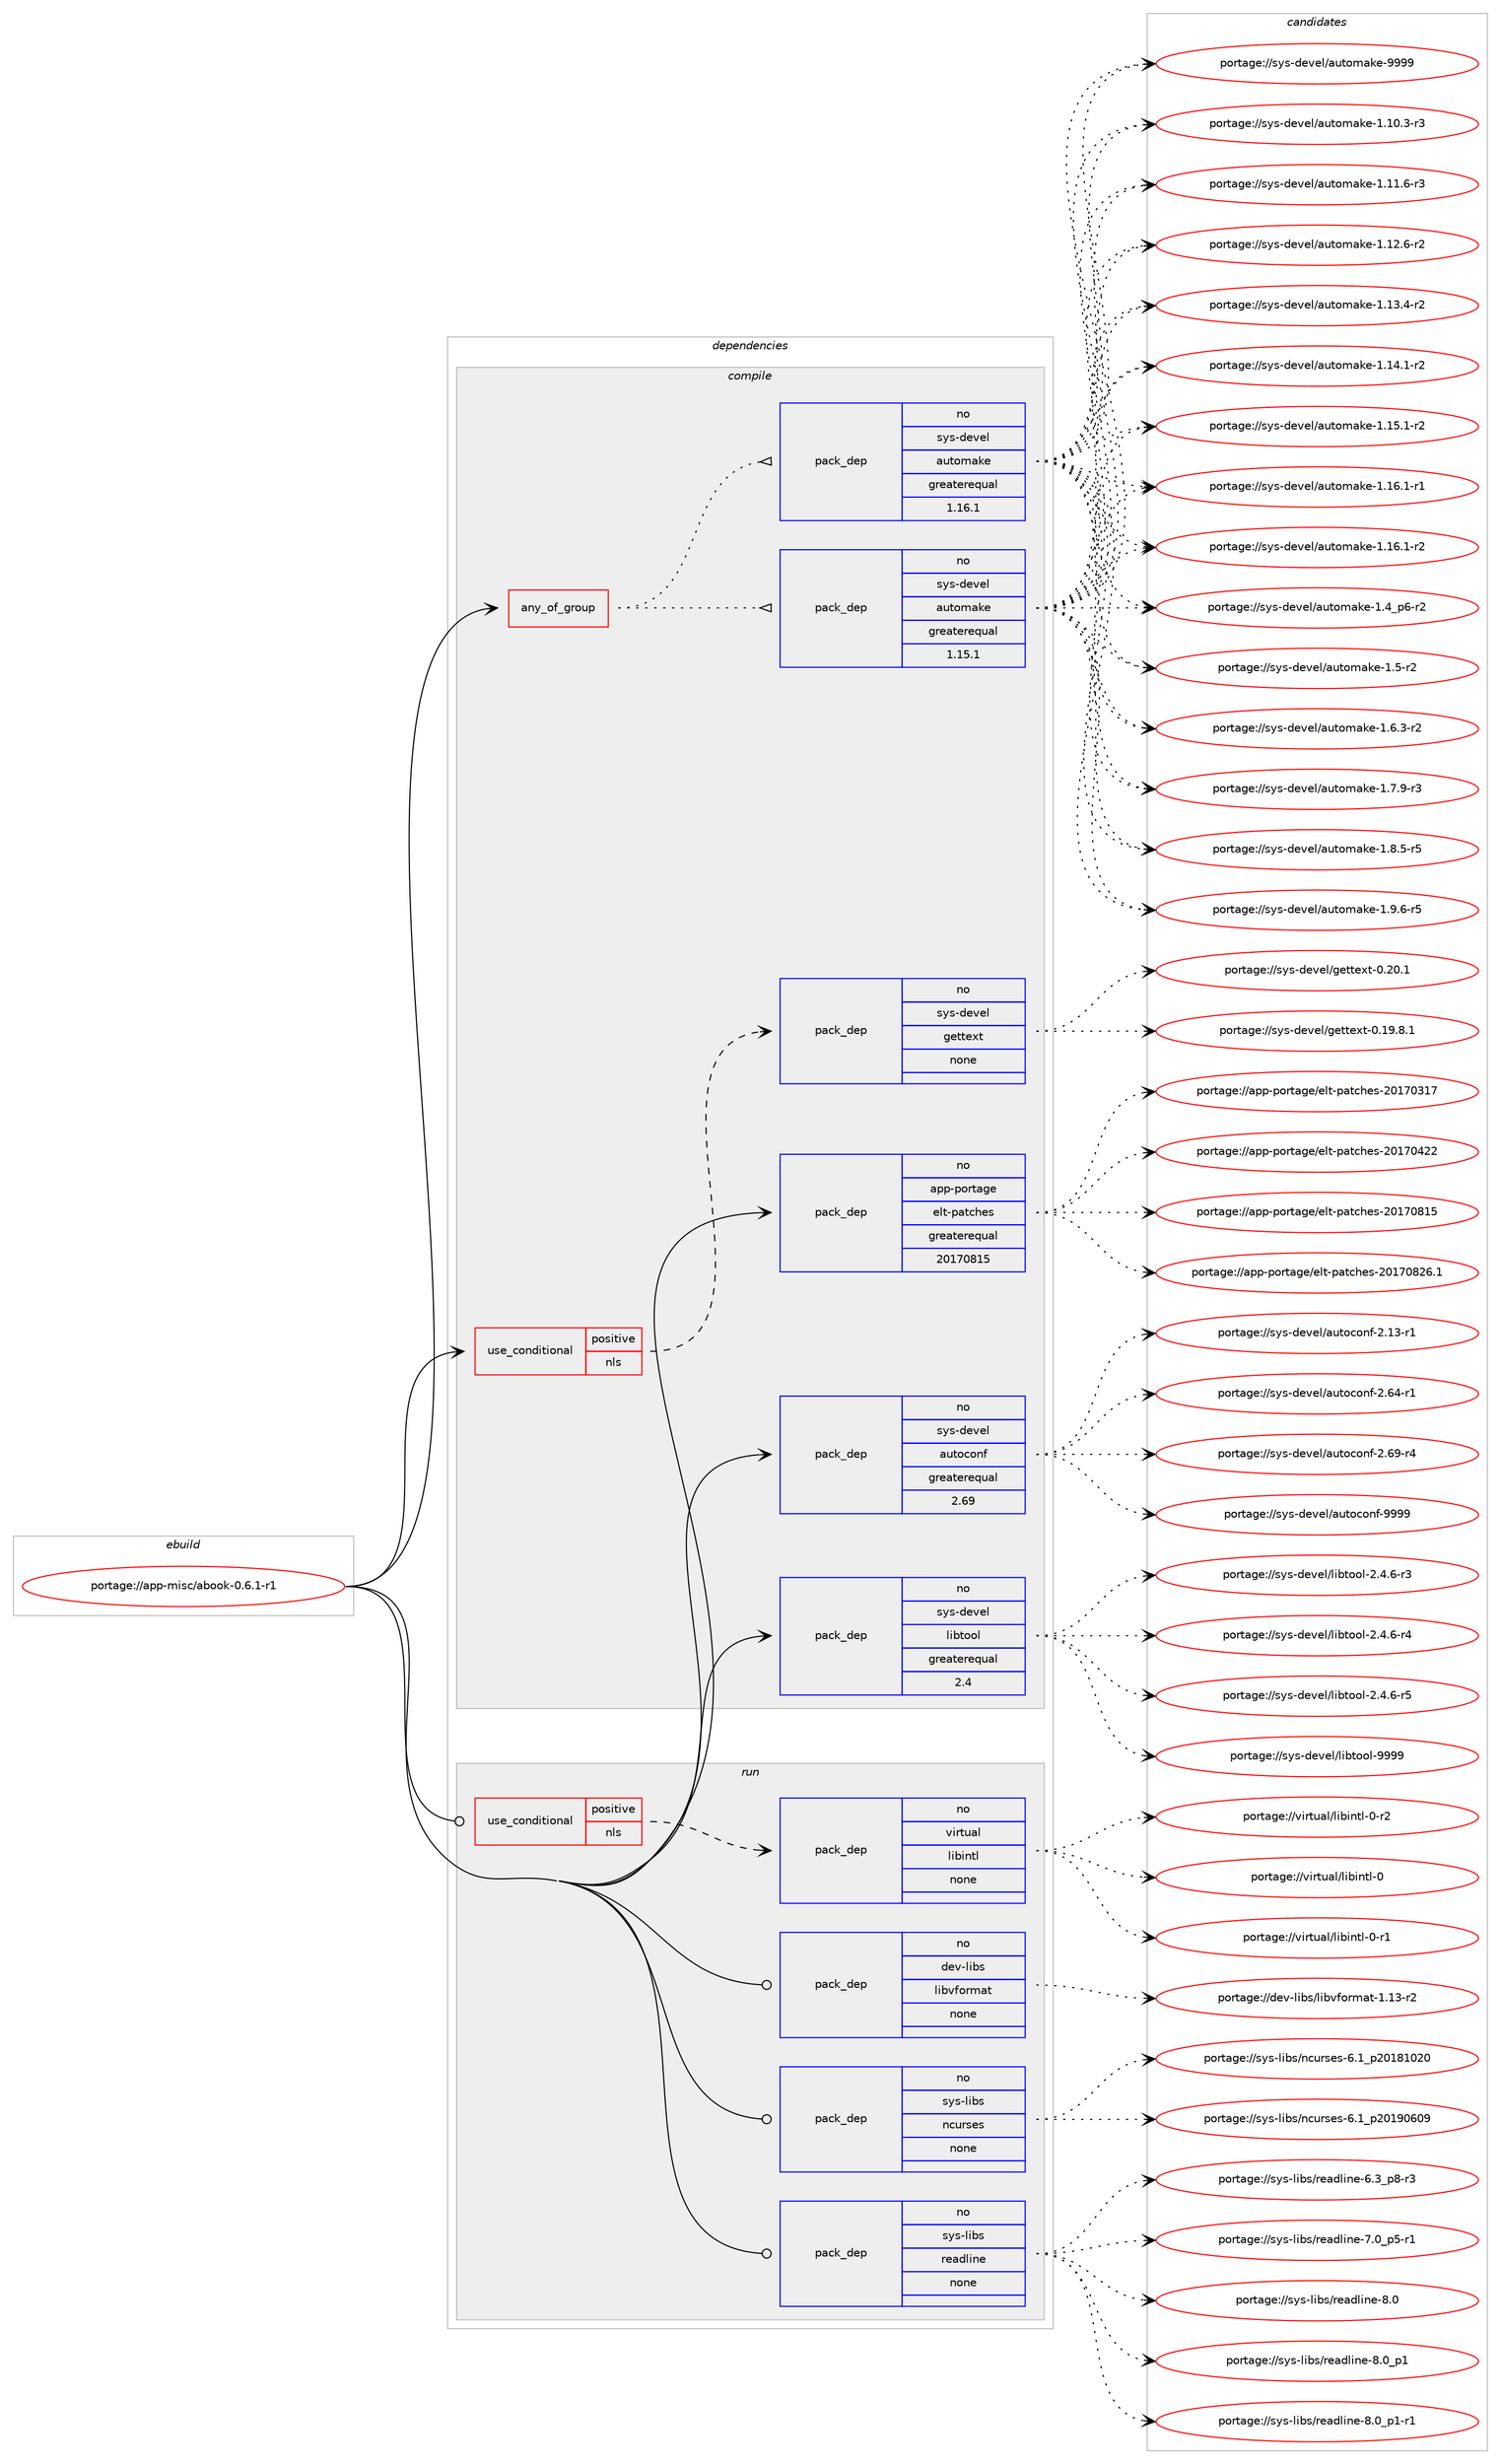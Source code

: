 digraph prolog {

# *************
# Graph options
# *************

newrank=true;
concentrate=true;
compound=true;
graph [rankdir=LR,fontname=Helvetica,fontsize=10,ranksep=1.5];#, ranksep=2.5, nodesep=0.2];
edge  [arrowhead=vee];
node  [fontname=Helvetica,fontsize=10];

# **********
# The ebuild
# **********

subgraph cluster_leftcol {
color=gray;
rank=same;
label=<<i>ebuild</i>>;
id [label="portage://app-misc/abook-0.6.1-r1", color=red, width=4, href="../app-misc/abook-0.6.1-r1.svg"];
}

# ****************
# The dependencies
# ****************

subgraph cluster_midcol {
color=gray;
label=<<i>dependencies</i>>;
subgraph cluster_compile {
fillcolor="#eeeeee";
style=filled;
label=<<i>compile</i>>;
subgraph any517 {
dependency33248 [label=<<TABLE BORDER="0" CELLBORDER="1" CELLSPACING="0" CELLPADDING="4"><TR><TD CELLPADDING="10">any_of_group</TD></TR></TABLE>>, shape=none, color=red];subgraph pack24347 {
dependency33249 [label=<<TABLE BORDER="0" CELLBORDER="1" CELLSPACING="0" CELLPADDING="4" WIDTH="220"><TR><TD ROWSPAN="6" CELLPADDING="30">pack_dep</TD></TR><TR><TD WIDTH="110">no</TD></TR><TR><TD>sys-devel</TD></TR><TR><TD>automake</TD></TR><TR><TD>greaterequal</TD></TR><TR><TD>1.16.1</TD></TR></TABLE>>, shape=none, color=blue];
}
dependency33248:e -> dependency33249:w [weight=20,style="dotted",arrowhead="oinv"];
subgraph pack24348 {
dependency33250 [label=<<TABLE BORDER="0" CELLBORDER="1" CELLSPACING="0" CELLPADDING="4" WIDTH="220"><TR><TD ROWSPAN="6" CELLPADDING="30">pack_dep</TD></TR><TR><TD WIDTH="110">no</TD></TR><TR><TD>sys-devel</TD></TR><TR><TD>automake</TD></TR><TR><TD>greaterequal</TD></TR><TR><TD>1.15.1</TD></TR></TABLE>>, shape=none, color=blue];
}
dependency33248:e -> dependency33250:w [weight=20,style="dotted",arrowhead="oinv"];
}
id:e -> dependency33248:w [weight=20,style="solid",arrowhead="vee"];
subgraph cond8368 {
dependency33251 [label=<<TABLE BORDER="0" CELLBORDER="1" CELLSPACING="0" CELLPADDING="4"><TR><TD ROWSPAN="3" CELLPADDING="10">use_conditional</TD></TR><TR><TD>positive</TD></TR><TR><TD>nls</TD></TR></TABLE>>, shape=none, color=red];
subgraph pack24349 {
dependency33252 [label=<<TABLE BORDER="0" CELLBORDER="1" CELLSPACING="0" CELLPADDING="4" WIDTH="220"><TR><TD ROWSPAN="6" CELLPADDING="30">pack_dep</TD></TR><TR><TD WIDTH="110">no</TD></TR><TR><TD>sys-devel</TD></TR><TR><TD>gettext</TD></TR><TR><TD>none</TD></TR><TR><TD></TD></TR></TABLE>>, shape=none, color=blue];
}
dependency33251:e -> dependency33252:w [weight=20,style="dashed",arrowhead="vee"];
}
id:e -> dependency33251:w [weight=20,style="solid",arrowhead="vee"];
subgraph pack24350 {
dependency33253 [label=<<TABLE BORDER="0" CELLBORDER="1" CELLSPACING="0" CELLPADDING="4" WIDTH="220"><TR><TD ROWSPAN="6" CELLPADDING="30">pack_dep</TD></TR><TR><TD WIDTH="110">no</TD></TR><TR><TD>app-portage</TD></TR><TR><TD>elt-patches</TD></TR><TR><TD>greaterequal</TD></TR><TR><TD>20170815</TD></TR></TABLE>>, shape=none, color=blue];
}
id:e -> dependency33253:w [weight=20,style="solid",arrowhead="vee"];
subgraph pack24351 {
dependency33254 [label=<<TABLE BORDER="0" CELLBORDER="1" CELLSPACING="0" CELLPADDING="4" WIDTH="220"><TR><TD ROWSPAN="6" CELLPADDING="30">pack_dep</TD></TR><TR><TD WIDTH="110">no</TD></TR><TR><TD>sys-devel</TD></TR><TR><TD>autoconf</TD></TR><TR><TD>greaterequal</TD></TR><TR><TD>2.69</TD></TR></TABLE>>, shape=none, color=blue];
}
id:e -> dependency33254:w [weight=20,style="solid",arrowhead="vee"];
subgraph pack24352 {
dependency33255 [label=<<TABLE BORDER="0" CELLBORDER="1" CELLSPACING="0" CELLPADDING="4" WIDTH="220"><TR><TD ROWSPAN="6" CELLPADDING="30">pack_dep</TD></TR><TR><TD WIDTH="110">no</TD></TR><TR><TD>sys-devel</TD></TR><TR><TD>libtool</TD></TR><TR><TD>greaterequal</TD></TR><TR><TD>2.4</TD></TR></TABLE>>, shape=none, color=blue];
}
id:e -> dependency33255:w [weight=20,style="solid",arrowhead="vee"];
}
subgraph cluster_compileandrun {
fillcolor="#eeeeee";
style=filled;
label=<<i>compile and run</i>>;
}
subgraph cluster_run {
fillcolor="#eeeeee";
style=filled;
label=<<i>run</i>>;
subgraph cond8369 {
dependency33256 [label=<<TABLE BORDER="0" CELLBORDER="1" CELLSPACING="0" CELLPADDING="4"><TR><TD ROWSPAN="3" CELLPADDING="10">use_conditional</TD></TR><TR><TD>positive</TD></TR><TR><TD>nls</TD></TR></TABLE>>, shape=none, color=red];
subgraph pack24353 {
dependency33257 [label=<<TABLE BORDER="0" CELLBORDER="1" CELLSPACING="0" CELLPADDING="4" WIDTH="220"><TR><TD ROWSPAN="6" CELLPADDING="30">pack_dep</TD></TR><TR><TD WIDTH="110">no</TD></TR><TR><TD>virtual</TD></TR><TR><TD>libintl</TD></TR><TR><TD>none</TD></TR><TR><TD></TD></TR></TABLE>>, shape=none, color=blue];
}
dependency33256:e -> dependency33257:w [weight=20,style="dashed",arrowhead="vee"];
}
id:e -> dependency33256:w [weight=20,style="solid",arrowhead="odot"];
subgraph pack24354 {
dependency33258 [label=<<TABLE BORDER="0" CELLBORDER="1" CELLSPACING="0" CELLPADDING="4" WIDTH="220"><TR><TD ROWSPAN="6" CELLPADDING="30">pack_dep</TD></TR><TR><TD WIDTH="110">no</TD></TR><TR><TD>dev-libs</TD></TR><TR><TD>libvformat</TD></TR><TR><TD>none</TD></TR><TR><TD></TD></TR></TABLE>>, shape=none, color=blue];
}
id:e -> dependency33258:w [weight=20,style="solid",arrowhead="odot"];
subgraph pack24355 {
dependency33259 [label=<<TABLE BORDER="0" CELLBORDER="1" CELLSPACING="0" CELLPADDING="4" WIDTH="220"><TR><TD ROWSPAN="6" CELLPADDING="30">pack_dep</TD></TR><TR><TD WIDTH="110">no</TD></TR><TR><TD>sys-libs</TD></TR><TR><TD>ncurses</TD></TR><TR><TD>none</TD></TR><TR><TD></TD></TR></TABLE>>, shape=none, color=blue];
}
id:e -> dependency33259:w [weight=20,style="solid",arrowhead="odot"];
subgraph pack24356 {
dependency33260 [label=<<TABLE BORDER="0" CELLBORDER="1" CELLSPACING="0" CELLPADDING="4" WIDTH="220"><TR><TD ROWSPAN="6" CELLPADDING="30">pack_dep</TD></TR><TR><TD WIDTH="110">no</TD></TR><TR><TD>sys-libs</TD></TR><TR><TD>readline</TD></TR><TR><TD>none</TD></TR><TR><TD></TD></TR></TABLE>>, shape=none, color=blue];
}
id:e -> dependency33260:w [weight=20,style="solid",arrowhead="odot"];
}
}

# **************
# The candidates
# **************

subgraph cluster_choices {
rank=same;
color=gray;
label=<<i>candidates</i>>;

subgraph choice24347 {
color=black;
nodesep=1;
choiceportage11512111545100101118101108479711711611110997107101454946494846514511451 [label="portage://sys-devel/automake-1.10.3-r3", color=red, width=4,href="../sys-devel/automake-1.10.3-r3.svg"];
choiceportage11512111545100101118101108479711711611110997107101454946494946544511451 [label="portage://sys-devel/automake-1.11.6-r3", color=red, width=4,href="../sys-devel/automake-1.11.6-r3.svg"];
choiceportage11512111545100101118101108479711711611110997107101454946495046544511450 [label="portage://sys-devel/automake-1.12.6-r2", color=red, width=4,href="../sys-devel/automake-1.12.6-r2.svg"];
choiceportage11512111545100101118101108479711711611110997107101454946495146524511450 [label="portage://sys-devel/automake-1.13.4-r2", color=red, width=4,href="../sys-devel/automake-1.13.4-r2.svg"];
choiceportage11512111545100101118101108479711711611110997107101454946495246494511450 [label="portage://sys-devel/automake-1.14.1-r2", color=red, width=4,href="../sys-devel/automake-1.14.1-r2.svg"];
choiceportage11512111545100101118101108479711711611110997107101454946495346494511450 [label="portage://sys-devel/automake-1.15.1-r2", color=red, width=4,href="../sys-devel/automake-1.15.1-r2.svg"];
choiceportage11512111545100101118101108479711711611110997107101454946495446494511449 [label="portage://sys-devel/automake-1.16.1-r1", color=red, width=4,href="../sys-devel/automake-1.16.1-r1.svg"];
choiceportage11512111545100101118101108479711711611110997107101454946495446494511450 [label="portage://sys-devel/automake-1.16.1-r2", color=red, width=4,href="../sys-devel/automake-1.16.1-r2.svg"];
choiceportage115121115451001011181011084797117116111109971071014549465295112544511450 [label="portage://sys-devel/automake-1.4_p6-r2", color=red, width=4,href="../sys-devel/automake-1.4_p6-r2.svg"];
choiceportage11512111545100101118101108479711711611110997107101454946534511450 [label="portage://sys-devel/automake-1.5-r2", color=red, width=4,href="../sys-devel/automake-1.5-r2.svg"];
choiceportage115121115451001011181011084797117116111109971071014549465446514511450 [label="portage://sys-devel/automake-1.6.3-r2", color=red, width=4,href="../sys-devel/automake-1.6.3-r2.svg"];
choiceportage115121115451001011181011084797117116111109971071014549465546574511451 [label="portage://sys-devel/automake-1.7.9-r3", color=red, width=4,href="../sys-devel/automake-1.7.9-r3.svg"];
choiceportage115121115451001011181011084797117116111109971071014549465646534511453 [label="portage://sys-devel/automake-1.8.5-r5", color=red, width=4,href="../sys-devel/automake-1.8.5-r5.svg"];
choiceportage115121115451001011181011084797117116111109971071014549465746544511453 [label="portage://sys-devel/automake-1.9.6-r5", color=red, width=4,href="../sys-devel/automake-1.9.6-r5.svg"];
choiceportage115121115451001011181011084797117116111109971071014557575757 [label="portage://sys-devel/automake-9999", color=red, width=4,href="../sys-devel/automake-9999.svg"];
dependency33249:e -> choiceportage11512111545100101118101108479711711611110997107101454946494846514511451:w [style=dotted,weight="100"];
dependency33249:e -> choiceportage11512111545100101118101108479711711611110997107101454946494946544511451:w [style=dotted,weight="100"];
dependency33249:e -> choiceportage11512111545100101118101108479711711611110997107101454946495046544511450:w [style=dotted,weight="100"];
dependency33249:e -> choiceportage11512111545100101118101108479711711611110997107101454946495146524511450:w [style=dotted,weight="100"];
dependency33249:e -> choiceportage11512111545100101118101108479711711611110997107101454946495246494511450:w [style=dotted,weight="100"];
dependency33249:e -> choiceportage11512111545100101118101108479711711611110997107101454946495346494511450:w [style=dotted,weight="100"];
dependency33249:e -> choiceportage11512111545100101118101108479711711611110997107101454946495446494511449:w [style=dotted,weight="100"];
dependency33249:e -> choiceportage11512111545100101118101108479711711611110997107101454946495446494511450:w [style=dotted,weight="100"];
dependency33249:e -> choiceportage115121115451001011181011084797117116111109971071014549465295112544511450:w [style=dotted,weight="100"];
dependency33249:e -> choiceportage11512111545100101118101108479711711611110997107101454946534511450:w [style=dotted,weight="100"];
dependency33249:e -> choiceportage115121115451001011181011084797117116111109971071014549465446514511450:w [style=dotted,weight="100"];
dependency33249:e -> choiceportage115121115451001011181011084797117116111109971071014549465546574511451:w [style=dotted,weight="100"];
dependency33249:e -> choiceportage115121115451001011181011084797117116111109971071014549465646534511453:w [style=dotted,weight="100"];
dependency33249:e -> choiceportage115121115451001011181011084797117116111109971071014549465746544511453:w [style=dotted,weight="100"];
dependency33249:e -> choiceportage115121115451001011181011084797117116111109971071014557575757:w [style=dotted,weight="100"];
}
subgraph choice24348 {
color=black;
nodesep=1;
choiceportage11512111545100101118101108479711711611110997107101454946494846514511451 [label="portage://sys-devel/automake-1.10.3-r3", color=red, width=4,href="../sys-devel/automake-1.10.3-r3.svg"];
choiceportage11512111545100101118101108479711711611110997107101454946494946544511451 [label="portage://sys-devel/automake-1.11.6-r3", color=red, width=4,href="../sys-devel/automake-1.11.6-r3.svg"];
choiceportage11512111545100101118101108479711711611110997107101454946495046544511450 [label="portage://sys-devel/automake-1.12.6-r2", color=red, width=4,href="../sys-devel/automake-1.12.6-r2.svg"];
choiceportage11512111545100101118101108479711711611110997107101454946495146524511450 [label="portage://sys-devel/automake-1.13.4-r2", color=red, width=4,href="../sys-devel/automake-1.13.4-r2.svg"];
choiceportage11512111545100101118101108479711711611110997107101454946495246494511450 [label="portage://sys-devel/automake-1.14.1-r2", color=red, width=4,href="../sys-devel/automake-1.14.1-r2.svg"];
choiceportage11512111545100101118101108479711711611110997107101454946495346494511450 [label="portage://sys-devel/automake-1.15.1-r2", color=red, width=4,href="../sys-devel/automake-1.15.1-r2.svg"];
choiceportage11512111545100101118101108479711711611110997107101454946495446494511449 [label="portage://sys-devel/automake-1.16.1-r1", color=red, width=4,href="../sys-devel/automake-1.16.1-r1.svg"];
choiceportage11512111545100101118101108479711711611110997107101454946495446494511450 [label="portage://sys-devel/automake-1.16.1-r2", color=red, width=4,href="../sys-devel/automake-1.16.1-r2.svg"];
choiceportage115121115451001011181011084797117116111109971071014549465295112544511450 [label="portage://sys-devel/automake-1.4_p6-r2", color=red, width=4,href="../sys-devel/automake-1.4_p6-r2.svg"];
choiceportage11512111545100101118101108479711711611110997107101454946534511450 [label="portage://sys-devel/automake-1.5-r2", color=red, width=4,href="../sys-devel/automake-1.5-r2.svg"];
choiceportage115121115451001011181011084797117116111109971071014549465446514511450 [label="portage://sys-devel/automake-1.6.3-r2", color=red, width=4,href="../sys-devel/automake-1.6.3-r2.svg"];
choiceportage115121115451001011181011084797117116111109971071014549465546574511451 [label="portage://sys-devel/automake-1.7.9-r3", color=red, width=4,href="../sys-devel/automake-1.7.9-r3.svg"];
choiceportage115121115451001011181011084797117116111109971071014549465646534511453 [label="portage://sys-devel/automake-1.8.5-r5", color=red, width=4,href="../sys-devel/automake-1.8.5-r5.svg"];
choiceportage115121115451001011181011084797117116111109971071014549465746544511453 [label="portage://sys-devel/automake-1.9.6-r5", color=red, width=4,href="../sys-devel/automake-1.9.6-r5.svg"];
choiceportage115121115451001011181011084797117116111109971071014557575757 [label="portage://sys-devel/automake-9999", color=red, width=4,href="../sys-devel/automake-9999.svg"];
dependency33250:e -> choiceportage11512111545100101118101108479711711611110997107101454946494846514511451:w [style=dotted,weight="100"];
dependency33250:e -> choiceportage11512111545100101118101108479711711611110997107101454946494946544511451:w [style=dotted,weight="100"];
dependency33250:e -> choiceportage11512111545100101118101108479711711611110997107101454946495046544511450:w [style=dotted,weight="100"];
dependency33250:e -> choiceportage11512111545100101118101108479711711611110997107101454946495146524511450:w [style=dotted,weight="100"];
dependency33250:e -> choiceportage11512111545100101118101108479711711611110997107101454946495246494511450:w [style=dotted,weight="100"];
dependency33250:e -> choiceportage11512111545100101118101108479711711611110997107101454946495346494511450:w [style=dotted,weight="100"];
dependency33250:e -> choiceportage11512111545100101118101108479711711611110997107101454946495446494511449:w [style=dotted,weight="100"];
dependency33250:e -> choiceportage11512111545100101118101108479711711611110997107101454946495446494511450:w [style=dotted,weight="100"];
dependency33250:e -> choiceportage115121115451001011181011084797117116111109971071014549465295112544511450:w [style=dotted,weight="100"];
dependency33250:e -> choiceportage11512111545100101118101108479711711611110997107101454946534511450:w [style=dotted,weight="100"];
dependency33250:e -> choiceportage115121115451001011181011084797117116111109971071014549465446514511450:w [style=dotted,weight="100"];
dependency33250:e -> choiceportage115121115451001011181011084797117116111109971071014549465546574511451:w [style=dotted,weight="100"];
dependency33250:e -> choiceportage115121115451001011181011084797117116111109971071014549465646534511453:w [style=dotted,weight="100"];
dependency33250:e -> choiceportage115121115451001011181011084797117116111109971071014549465746544511453:w [style=dotted,weight="100"];
dependency33250:e -> choiceportage115121115451001011181011084797117116111109971071014557575757:w [style=dotted,weight="100"];
}
subgraph choice24349 {
color=black;
nodesep=1;
choiceportage1151211154510010111810110847103101116116101120116454846495746564649 [label="portage://sys-devel/gettext-0.19.8.1", color=red, width=4,href="../sys-devel/gettext-0.19.8.1.svg"];
choiceportage115121115451001011181011084710310111611610112011645484650484649 [label="portage://sys-devel/gettext-0.20.1", color=red, width=4,href="../sys-devel/gettext-0.20.1.svg"];
dependency33252:e -> choiceportage1151211154510010111810110847103101116116101120116454846495746564649:w [style=dotted,weight="100"];
dependency33252:e -> choiceportage115121115451001011181011084710310111611610112011645484650484649:w [style=dotted,weight="100"];
}
subgraph choice24350 {
color=black;
nodesep=1;
choiceportage97112112451121111141169710310147101108116451129711699104101115455048495548514955 [label="portage://app-portage/elt-patches-20170317", color=red, width=4,href="../app-portage/elt-patches-20170317.svg"];
choiceportage97112112451121111141169710310147101108116451129711699104101115455048495548525050 [label="portage://app-portage/elt-patches-20170422", color=red, width=4,href="../app-portage/elt-patches-20170422.svg"];
choiceportage97112112451121111141169710310147101108116451129711699104101115455048495548564953 [label="portage://app-portage/elt-patches-20170815", color=red, width=4,href="../app-portage/elt-patches-20170815.svg"];
choiceportage971121124511211111411697103101471011081164511297116991041011154550484955485650544649 [label="portage://app-portage/elt-patches-20170826.1", color=red, width=4,href="../app-portage/elt-patches-20170826.1.svg"];
dependency33253:e -> choiceportage97112112451121111141169710310147101108116451129711699104101115455048495548514955:w [style=dotted,weight="100"];
dependency33253:e -> choiceportage97112112451121111141169710310147101108116451129711699104101115455048495548525050:w [style=dotted,weight="100"];
dependency33253:e -> choiceportage97112112451121111141169710310147101108116451129711699104101115455048495548564953:w [style=dotted,weight="100"];
dependency33253:e -> choiceportage971121124511211111411697103101471011081164511297116991041011154550484955485650544649:w [style=dotted,weight="100"];
}
subgraph choice24351 {
color=black;
nodesep=1;
choiceportage1151211154510010111810110847971171161119911111010245504649514511449 [label="portage://sys-devel/autoconf-2.13-r1", color=red, width=4,href="../sys-devel/autoconf-2.13-r1.svg"];
choiceportage1151211154510010111810110847971171161119911111010245504654524511449 [label="portage://sys-devel/autoconf-2.64-r1", color=red, width=4,href="../sys-devel/autoconf-2.64-r1.svg"];
choiceportage1151211154510010111810110847971171161119911111010245504654574511452 [label="portage://sys-devel/autoconf-2.69-r4", color=red, width=4,href="../sys-devel/autoconf-2.69-r4.svg"];
choiceportage115121115451001011181011084797117116111991111101024557575757 [label="portage://sys-devel/autoconf-9999", color=red, width=4,href="../sys-devel/autoconf-9999.svg"];
dependency33254:e -> choiceportage1151211154510010111810110847971171161119911111010245504649514511449:w [style=dotted,weight="100"];
dependency33254:e -> choiceportage1151211154510010111810110847971171161119911111010245504654524511449:w [style=dotted,weight="100"];
dependency33254:e -> choiceportage1151211154510010111810110847971171161119911111010245504654574511452:w [style=dotted,weight="100"];
dependency33254:e -> choiceportage115121115451001011181011084797117116111991111101024557575757:w [style=dotted,weight="100"];
}
subgraph choice24352 {
color=black;
nodesep=1;
choiceportage1151211154510010111810110847108105981161111111084550465246544511451 [label="portage://sys-devel/libtool-2.4.6-r3", color=red, width=4,href="../sys-devel/libtool-2.4.6-r3.svg"];
choiceportage1151211154510010111810110847108105981161111111084550465246544511452 [label="portage://sys-devel/libtool-2.4.6-r4", color=red, width=4,href="../sys-devel/libtool-2.4.6-r4.svg"];
choiceportage1151211154510010111810110847108105981161111111084550465246544511453 [label="portage://sys-devel/libtool-2.4.6-r5", color=red, width=4,href="../sys-devel/libtool-2.4.6-r5.svg"];
choiceportage1151211154510010111810110847108105981161111111084557575757 [label="portage://sys-devel/libtool-9999", color=red, width=4,href="../sys-devel/libtool-9999.svg"];
dependency33255:e -> choiceportage1151211154510010111810110847108105981161111111084550465246544511451:w [style=dotted,weight="100"];
dependency33255:e -> choiceportage1151211154510010111810110847108105981161111111084550465246544511452:w [style=dotted,weight="100"];
dependency33255:e -> choiceportage1151211154510010111810110847108105981161111111084550465246544511453:w [style=dotted,weight="100"];
dependency33255:e -> choiceportage1151211154510010111810110847108105981161111111084557575757:w [style=dotted,weight="100"];
}
subgraph choice24353 {
color=black;
nodesep=1;
choiceportage1181051141161179710847108105981051101161084548 [label="portage://virtual/libintl-0", color=red, width=4,href="../virtual/libintl-0.svg"];
choiceportage11810511411611797108471081059810511011610845484511449 [label="portage://virtual/libintl-0-r1", color=red, width=4,href="../virtual/libintl-0-r1.svg"];
choiceportage11810511411611797108471081059810511011610845484511450 [label="portage://virtual/libintl-0-r2", color=red, width=4,href="../virtual/libintl-0-r2.svg"];
dependency33257:e -> choiceportage1181051141161179710847108105981051101161084548:w [style=dotted,weight="100"];
dependency33257:e -> choiceportage11810511411611797108471081059810511011610845484511449:w [style=dotted,weight="100"];
dependency33257:e -> choiceportage11810511411611797108471081059810511011610845484511450:w [style=dotted,weight="100"];
}
subgraph choice24354 {
color=black;
nodesep=1;
choiceportage100101118451081059811547108105981181021111141099711645494649514511450 [label="portage://dev-libs/libvformat-1.13-r2", color=red, width=4,href="../dev-libs/libvformat-1.13-r2.svg"];
dependency33258:e -> choiceportage100101118451081059811547108105981181021111141099711645494649514511450:w [style=dotted,weight="100"];
}
subgraph choice24355 {
color=black;
nodesep=1;
choiceportage1151211154510810598115471109911711411510111545544649951125048495649485048 [label="portage://sys-libs/ncurses-6.1_p20181020", color=red, width=4,href="../sys-libs/ncurses-6.1_p20181020.svg"];
choiceportage1151211154510810598115471109911711411510111545544649951125048495748544857 [label="portage://sys-libs/ncurses-6.1_p20190609", color=red, width=4,href="../sys-libs/ncurses-6.1_p20190609.svg"];
dependency33259:e -> choiceportage1151211154510810598115471109911711411510111545544649951125048495649485048:w [style=dotted,weight="100"];
dependency33259:e -> choiceportage1151211154510810598115471109911711411510111545544649951125048495748544857:w [style=dotted,weight="100"];
}
subgraph choice24356 {
color=black;
nodesep=1;
choiceportage115121115451081059811547114101971001081051101014554465195112564511451 [label="portage://sys-libs/readline-6.3_p8-r3", color=red, width=4,href="../sys-libs/readline-6.3_p8-r3.svg"];
choiceportage115121115451081059811547114101971001081051101014555464895112534511449 [label="portage://sys-libs/readline-7.0_p5-r1", color=red, width=4,href="../sys-libs/readline-7.0_p5-r1.svg"];
choiceportage1151211154510810598115471141019710010810511010145564648 [label="portage://sys-libs/readline-8.0", color=red, width=4,href="../sys-libs/readline-8.0.svg"];
choiceportage11512111545108105981154711410197100108105110101455646489511249 [label="portage://sys-libs/readline-8.0_p1", color=red, width=4,href="../sys-libs/readline-8.0_p1.svg"];
choiceportage115121115451081059811547114101971001081051101014556464895112494511449 [label="portage://sys-libs/readline-8.0_p1-r1", color=red, width=4,href="../sys-libs/readline-8.0_p1-r1.svg"];
dependency33260:e -> choiceportage115121115451081059811547114101971001081051101014554465195112564511451:w [style=dotted,weight="100"];
dependency33260:e -> choiceportage115121115451081059811547114101971001081051101014555464895112534511449:w [style=dotted,weight="100"];
dependency33260:e -> choiceportage1151211154510810598115471141019710010810511010145564648:w [style=dotted,weight="100"];
dependency33260:e -> choiceportage11512111545108105981154711410197100108105110101455646489511249:w [style=dotted,weight="100"];
dependency33260:e -> choiceportage115121115451081059811547114101971001081051101014556464895112494511449:w [style=dotted,weight="100"];
}
}

}
